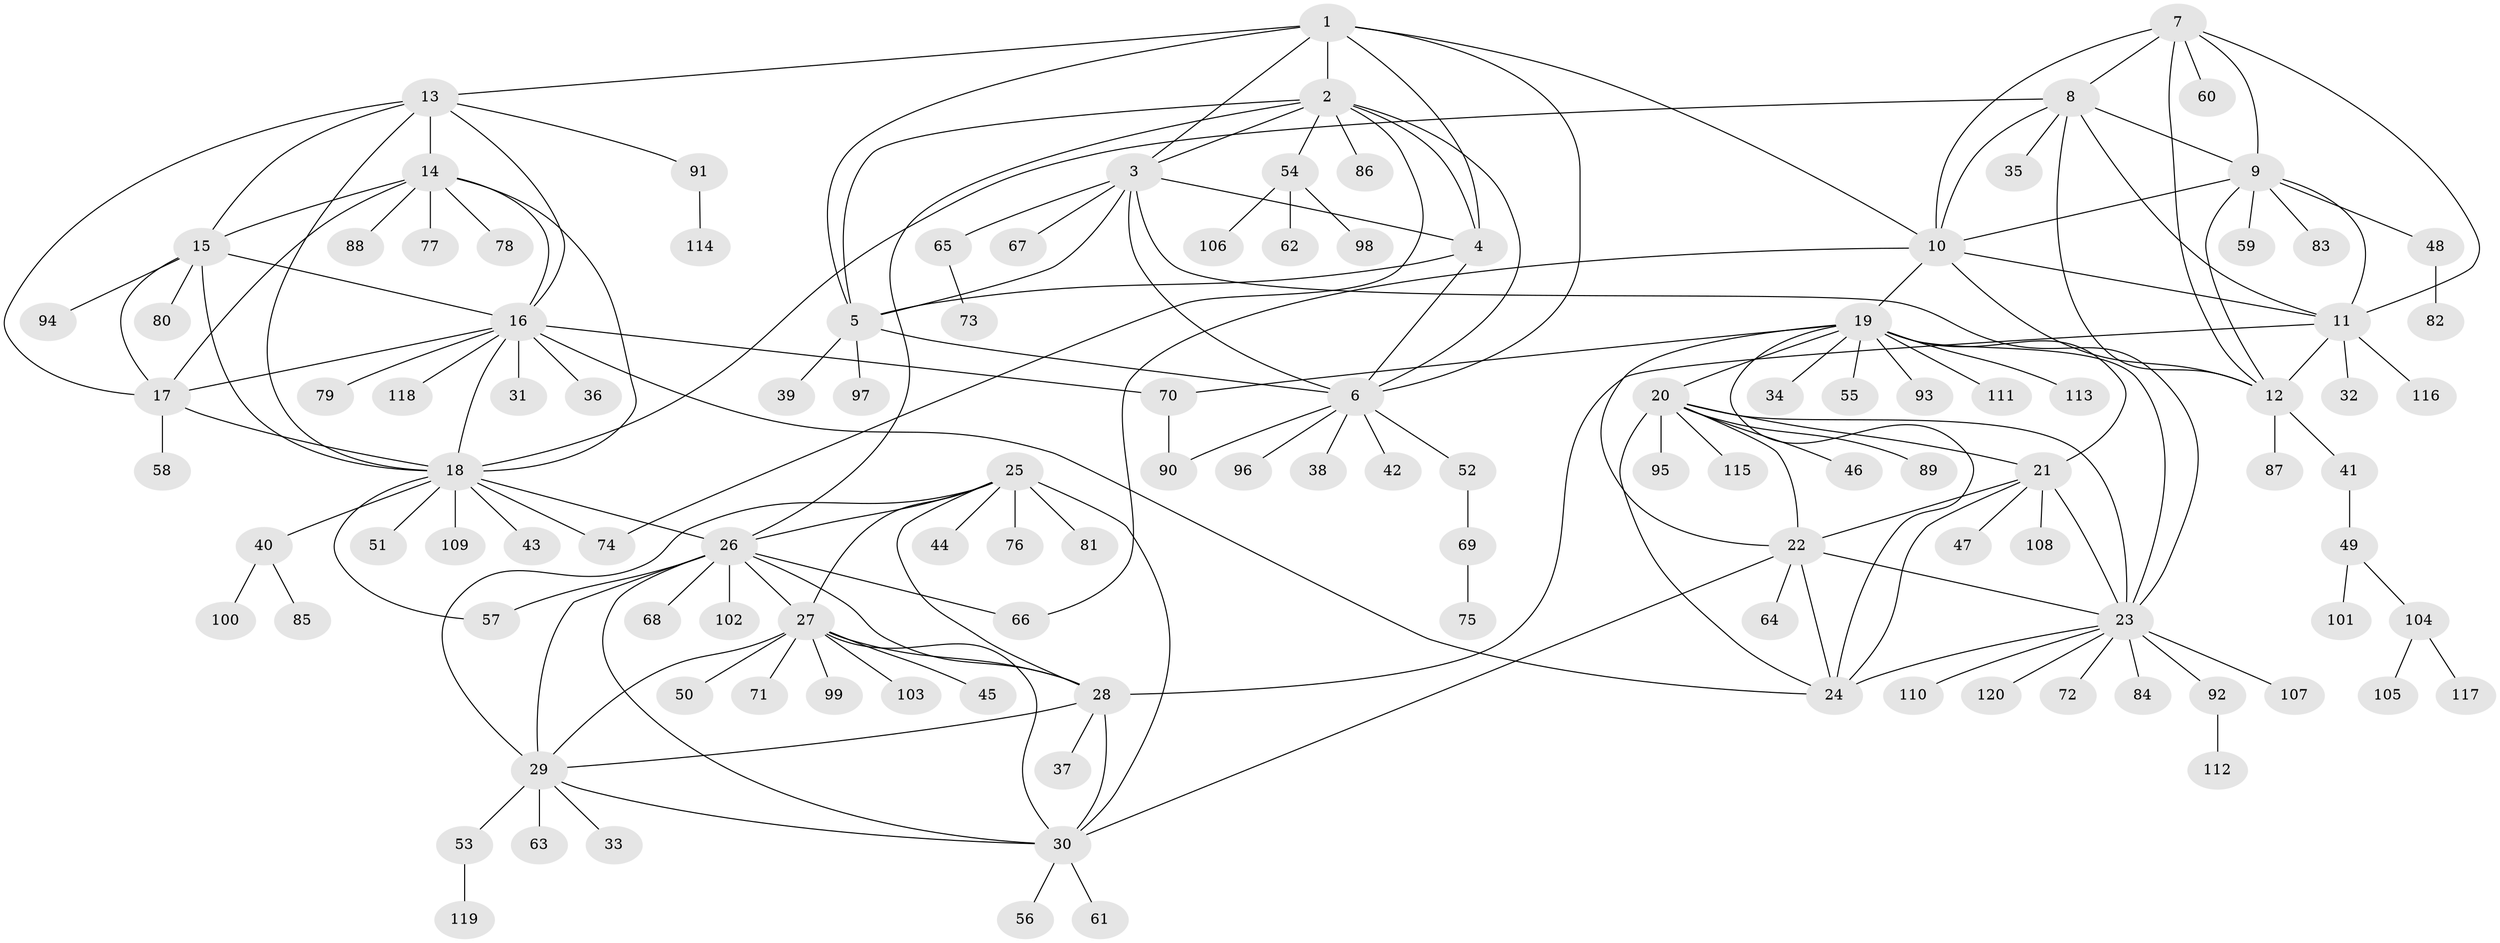 // coarse degree distribution, {6: 0.13513513513513514, 7: 0.10810810810810811, 4: 0.02702702702702703, 5: 0.16216216216216217, 2: 0.08108108108108109, 9: 0.08108108108108109, 3: 0.08108108108108109, 1: 0.32432432432432434}
// Generated by graph-tools (version 1.1) at 2025/52/03/04/25 22:52:39]
// undirected, 120 vertices, 180 edges
graph export_dot {
  node [color=gray90,style=filled];
  1;
  2;
  3;
  4;
  5;
  6;
  7;
  8;
  9;
  10;
  11;
  12;
  13;
  14;
  15;
  16;
  17;
  18;
  19;
  20;
  21;
  22;
  23;
  24;
  25;
  26;
  27;
  28;
  29;
  30;
  31;
  32;
  33;
  34;
  35;
  36;
  37;
  38;
  39;
  40;
  41;
  42;
  43;
  44;
  45;
  46;
  47;
  48;
  49;
  50;
  51;
  52;
  53;
  54;
  55;
  56;
  57;
  58;
  59;
  60;
  61;
  62;
  63;
  64;
  65;
  66;
  67;
  68;
  69;
  70;
  71;
  72;
  73;
  74;
  75;
  76;
  77;
  78;
  79;
  80;
  81;
  82;
  83;
  84;
  85;
  86;
  87;
  88;
  89;
  90;
  91;
  92;
  93;
  94;
  95;
  96;
  97;
  98;
  99;
  100;
  101;
  102;
  103;
  104;
  105;
  106;
  107;
  108;
  109;
  110;
  111;
  112;
  113;
  114;
  115;
  116;
  117;
  118;
  119;
  120;
  1 -- 2;
  1 -- 3;
  1 -- 4;
  1 -- 5;
  1 -- 6;
  1 -- 10;
  1 -- 13;
  2 -- 3;
  2 -- 4;
  2 -- 5;
  2 -- 6;
  2 -- 26;
  2 -- 54;
  2 -- 74;
  2 -- 86;
  3 -- 4;
  3 -- 5;
  3 -- 6;
  3 -- 23;
  3 -- 65;
  3 -- 67;
  4 -- 5;
  4 -- 6;
  5 -- 6;
  5 -- 39;
  5 -- 97;
  6 -- 38;
  6 -- 42;
  6 -- 52;
  6 -- 90;
  6 -- 96;
  7 -- 8;
  7 -- 9;
  7 -- 10;
  7 -- 11;
  7 -- 12;
  7 -- 60;
  8 -- 9;
  8 -- 10;
  8 -- 11;
  8 -- 12;
  8 -- 18;
  8 -- 35;
  9 -- 10;
  9 -- 11;
  9 -- 12;
  9 -- 48;
  9 -- 59;
  9 -- 83;
  10 -- 11;
  10 -- 12;
  10 -- 19;
  10 -- 66;
  11 -- 12;
  11 -- 28;
  11 -- 32;
  11 -- 116;
  12 -- 41;
  12 -- 87;
  13 -- 14;
  13 -- 15;
  13 -- 16;
  13 -- 17;
  13 -- 18;
  13 -- 91;
  14 -- 15;
  14 -- 16;
  14 -- 17;
  14 -- 18;
  14 -- 77;
  14 -- 78;
  14 -- 88;
  15 -- 16;
  15 -- 17;
  15 -- 18;
  15 -- 80;
  15 -- 94;
  16 -- 17;
  16 -- 18;
  16 -- 24;
  16 -- 31;
  16 -- 36;
  16 -- 70;
  16 -- 79;
  16 -- 118;
  17 -- 18;
  17 -- 58;
  18 -- 26;
  18 -- 40;
  18 -- 43;
  18 -- 51;
  18 -- 57;
  18 -- 74;
  18 -- 109;
  19 -- 20;
  19 -- 21;
  19 -- 22;
  19 -- 23;
  19 -- 24;
  19 -- 34;
  19 -- 55;
  19 -- 70;
  19 -- 93;
  19 -- 111;
  19 -- 113;
  20 -- 21;
  20 -- 22;
  20 -- 23;
  20 -- 24;
  20 -- 46;
  20 -- 89;
  20 -- 95;
  20 -- 115;
  21 -- 22;
  21 -- 23;
  21 -- 24;
  21 -- 47;
  21 -- 108;
  22 -- 23;
  22 -- 24;
  22 -- 30;
  22 -- 64;
  23 -- 24;
  23 -- 72;
  23 -- 84;
  23 -- 92;
  23 -- 107;
  23 -- 110;
  23 -- 120;
  25 -- 26;
  25 -- 27;
  25 -- 28;
  25 -- 29;
  25 -- 30;
  25 -- 44;
  25 -- 76;
  25 -- 81;
  26 -- 27;
  26 -- 28;
  26 -- 29;
  26 -- 30;
  26 -- 57;
  26 -- 66;
  26 -- 68;
  26 -- 102;
  27 -- 28;
  27 -- 29;
  27 -- 30;
  27 -- 45;
  27 -- 50;
  27 -- 71;
  27 -- 99;
  27 -- 103;
  28 -- 29;
  28 -- 30;
  28 -- 37;
  29 -- 30;
  29 -- 33;
  29 -- 53;
  29 -- 63;
  30 -- 56;
  30 -- 61;
  40 -- 85;
  40 -- 100;
  41 -- 49;
  48 -- 82;
  49 -- 101;
  49 -- 104;
  52 -- 69;
  53 -- 119;
  54 -- 62;
  54 -- 98;
  54 -- 106;
  65 -- 73;
  69 -- 75;
  70 -- 90;
  91 -- 114;
  92 -- 112;
  104 -- 105;
  104 -- 117;
}
